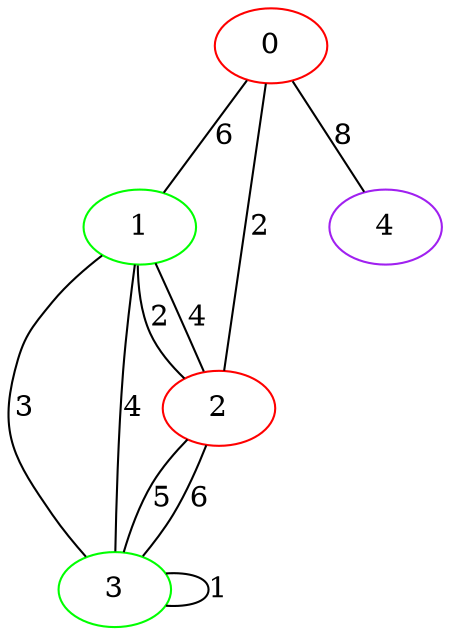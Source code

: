 graph "" {
0 [color=red, weight=1];
1 [color=green, weight=2];
2 [color=red, weight=1];
3 [color=green, weight=2];
4 [color=purple, weight=4];
0 -- 1  [key=0, label=6];
0 -- 2  [key=0, label=2];
0 -- 4  [key=0, label=8];
1 -- 2  [key=0, label=4];
1 -- 2  [key=1, label=2];
1 -- 3  [key=0, label=3];
1 -- 3  [key=1, label=4];
2 -- 3  [key=0, label=5];
2 -- 3  [key=1, label=6];
3 -- 3  [key=0, label=1];
}
